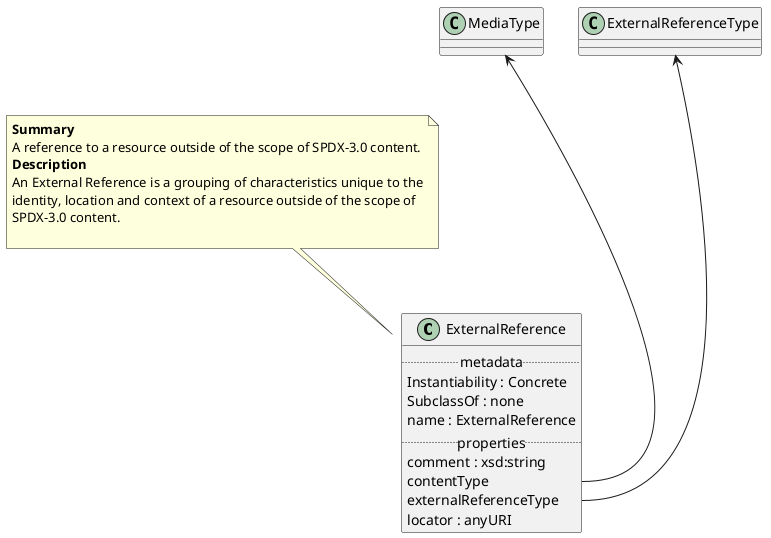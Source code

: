 @startuml
class ExternalReference {
.. metadata ..
    Instantiability : Concrete
    SubclassOf : none
    name : ExternalReference
.. properties ..
    comment : xsd:string
    contentType
    externalReferenceType
    locator : anyURI
}
note top of ExternalReference
<b>Summary</b>
A reference to a resource outside of the scope of SPDX-3.0 content.
<b>Description</b>
An External Reference is a grouping of characteristics unique to the
identity, location and context of a resource outside of the scope of
SPDX-3.0 content.

end note
"MediaType" <--- "ExternalReference::contentType"
"ExternalReferenceType" <--- "ExternalReference::externalReferenceType"
@enduml
